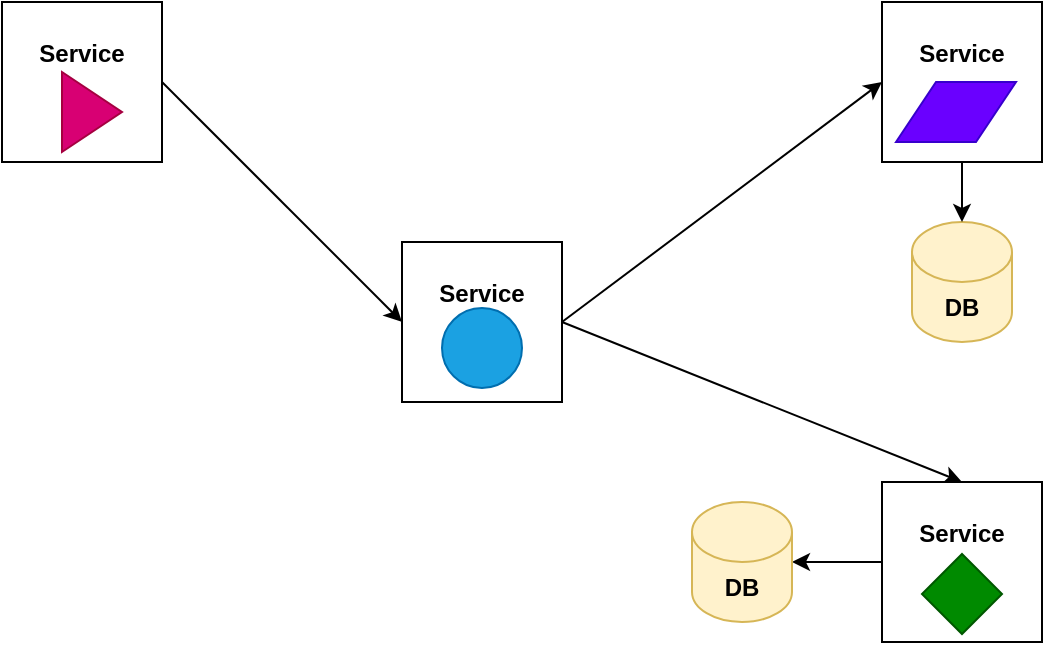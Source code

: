 <mxfile version="20.6.2" type="github">
  <diagram id="-fgZZhkGJd7MP2mLf4tw" name="Page-1">
    <mxGraphModel dx="1422" dy="794" grid="1" gridSize="10" guides="1" tooltips="1" connect="1" arrows="1" fold="1" page="1" pageScale="1" pageWidth="850" pageHeight="1100" math="0" shadow="0">
      <root>
        <mxCell id="0" />
        <mxCell id="1" parent="0" />
        <mxCell id="SHBYjjYT15_cl3EExpvC-8" style="rounded=0;orthogonalLoop=1;jettySize=auto;html=1;exitX=1;exitY=0.5;exitDx=0;exitDy=0;entryX=0;entryY=0.5;entryDx=0;entryDy=0;" edge="1" parent="1" source="SHBYjjYT15_cl3EExpvC-1" target="SHBYjjYT15_cl3EExpvC-2">
          <mxGeometry relative="1" as="geometry" />
        </mxCell>
        <mxCell id="SHBYjjYT15_cl3EExpvC-1" value="Service&lt;br&gt;&lt;br&gt;&lt;br&gt;" style="whiteSpace=wrap;html=1;aspect=fixed;fontStyle=1" vertex="1" parent="1">
          <mxGeometry x="80" y="40" width="80" height="80" as="geometry" />
        </mxCell>
        <mxCell id="SHBYjjYT15_cl3EExpvC-10" style="edgeStyle=none;rounded=0;orthogonalLoop=1;jettySize=auto;html=1;exitX=1;exitY=0.5;exitDx=0;exitDy=0;entryX=0;entryY=0.5;entryDx=0;entryDy=0;" edge="1" parent="1" source="SHBYjjYT15_cl3EExpvC-2" target="SHBYjjYT15_cl3EExpvC-3">
          <mxGeometry relative="1" as="geometry" />
        </mxCell>
        <mxCell id="SHBYjjYT15_cl3EExpvC-17" style="edgeStyle=none;rounded=0;orthogonalLoop=1;jettySize=auto;html=1;exitX=1;exitY=0.5;exitDx=0;exitDy=0;entryX=0.5;entryY=0;entryDx=0;entryDy=0;" edge="1" parent="1" source="SHBYjjYT15_cl3EExpvC-2" target="SHBYjjYT15_cl3EExpvC-4">
          <mxGeometry relative="1" as="geometry" />
        </mxCell>
        <mxCell id="SHBYjjYT15_cl3EExpvC-2" value="Service&lt;br&gt;&lt;br&gt;&lt;br&gt;" style="whiteSpace=wrap;html=1;aspect=fixed;fontStyle=1" vertex="1" parent="1">
          <mxGeometry x="280" y="160" width="80" height="80" as="geometry" />
        </mxCell>
        <mxCell id="SHBYjjYT15_cl3EExpvC-3" value="Service&lt;br&gt;&lt;br&gt;&lt;br&gt;" style="whiteSpace=wrap;html=1;aspect=fixed;fontStyle=1" vertex="1" parent="1">
          <mxGeometry x="520" y="40" width="80" height="80" as="geometry" />
        </mxCell>
        <mxCell id="SHBYjjYT15_cl3EExpvC-16" style="edgeStyle=none;rounded=0;orthogonalLoop=1;jettySize=auto;html=1;exitX=0;exitY=0.5;exitDx=0;exitDy=0;entryX=1;entryY=0.5;entryDx=0;entryDy=0;entryPerimeter=0;" edge="1" parent="1" source="SHBYjjYT15_cl3EExpvC-4" target="SHBYjjYT15_cl3EExpvC-6">
          <mxGeometry relative="1" as="geometry" />
        </mxCell>
        <mxCell id="SHBYjjYT15_cl3EExpvC-4" value="Service&lt;br&gt;&lt;br&gt;&lt;br&gt;" style="whiteSpace=wrap;html=1;aspect=fixed;fontStyle=1" vertex="1" parent="1">
          <mxGeometry x="520" y="280" width="80" height="80" as="geometry" />
        </mxCell>
        <mxCell id="SHBYjjYT15_cl3EExpvC-5" value="DB" style="shape=cylinder3;whiteSpace=wrap;html=1;boundedLbl=1;backgroundOutline=1;size=15;fontStyle=1;fillColor=#fff2cc;strokeColor=#d6b656;" vertex="1" parent="1">
          <mxGeometry x="535" y="150" width="50" height="60" as="geometry" />
        </mxCell>
        <mxCell id="SHBYjjYT15_cl3EExpvC-6" value="DB" style="shape=cylinder3;whiteSpace=wrap;html=1;boundedLbl=1;backgroundOutline=1;size=15;fontStyle=1;fillColor=#fff2cc;strokeColor=#d6b656;" vertex="1" parent="1">
          <mxGeometry x="425" y="290" width="50" height="60" as="geometry" />
        </mxCell>
        <mxCell id="SHBYjjYT15_cl3EExpvC-14" value="" style="endArrow=classic;html=1;rounded=0;exitX=0.5;exitY=1;exitDx=0;exitDy=0;entryX=0.5;entryY=0;entryDx=0;entryDy=0;entryPerimeter=0;" edge="1" parent="1" source="SHBYjjYT15_cl3EExpvC-3" target="SHBYjjYT15_cl3EExpvC-5">
          <mxGeometry width="50" height="50" relative="1" as="geometry">
            <mxPoint x="400" y="410" as="sourcePoint" />
            <mxPoint x="450" y="360" as="targetPoint" />
          </mxGeometry>
        </mxCell>
        <mxCell id="SHBYjjYT15_cl3EExpvC-18" value="" style="triangle;whiteSpace=wrap;html=1;fillColor=#d80073;strokeColor=#A50040;fontColor=#ffffff;" vertex="1" parent="1">
          <mxGeometry x="110" y="75" width="30" height="40" as="geometry" />
        </mxCell>
        <mxCell id="SHBYjjYT15_cl3EExpvC-19" value="" style="ellipse;whiteSpace=wrap;html=1;aspect=fixed;fillColor=#1ba1e2;fontColor=#ffffff;strokeColor=#006EAF;" vertex="1" parent="1">
          <mxGeometry x="300" y="193" width="40" height="40" as="geometry" />
        </mxCell>
        <mxCell id="SHBYjjYT15_cl3EExpvC-21" value="" style="shape=hexagon;perimeter=hexagonPerimeter2;whiteSpace=wrap;html=1;fixedSize=1;fillColor=#008a00;fontColor=#ffffff;strokeColor=#005700;" vertex="1" parent="1">
          <mxGeometry x="540" y="316" width="40" height="40" as="geometry" />
        </mxCell>
        <mxCell id="SHBYjjYT15_cl3EExpvC-22" value="" style="shape=parallelogram;perimeter=parallelogramPerimeter;whiteSpace=wrap;html=1;fixedSize=1;fillColor=#6a00ff;fontColor=#ffffff;strokeColor=#3700CC;" vertex="1" parent="1">
          <mxGeometry x="527" y="80" width="60" height="30" as="geometry" />
        </mxCell>
      </root>
    </mxGraphModel>
  </diagram>
</mxfile>
